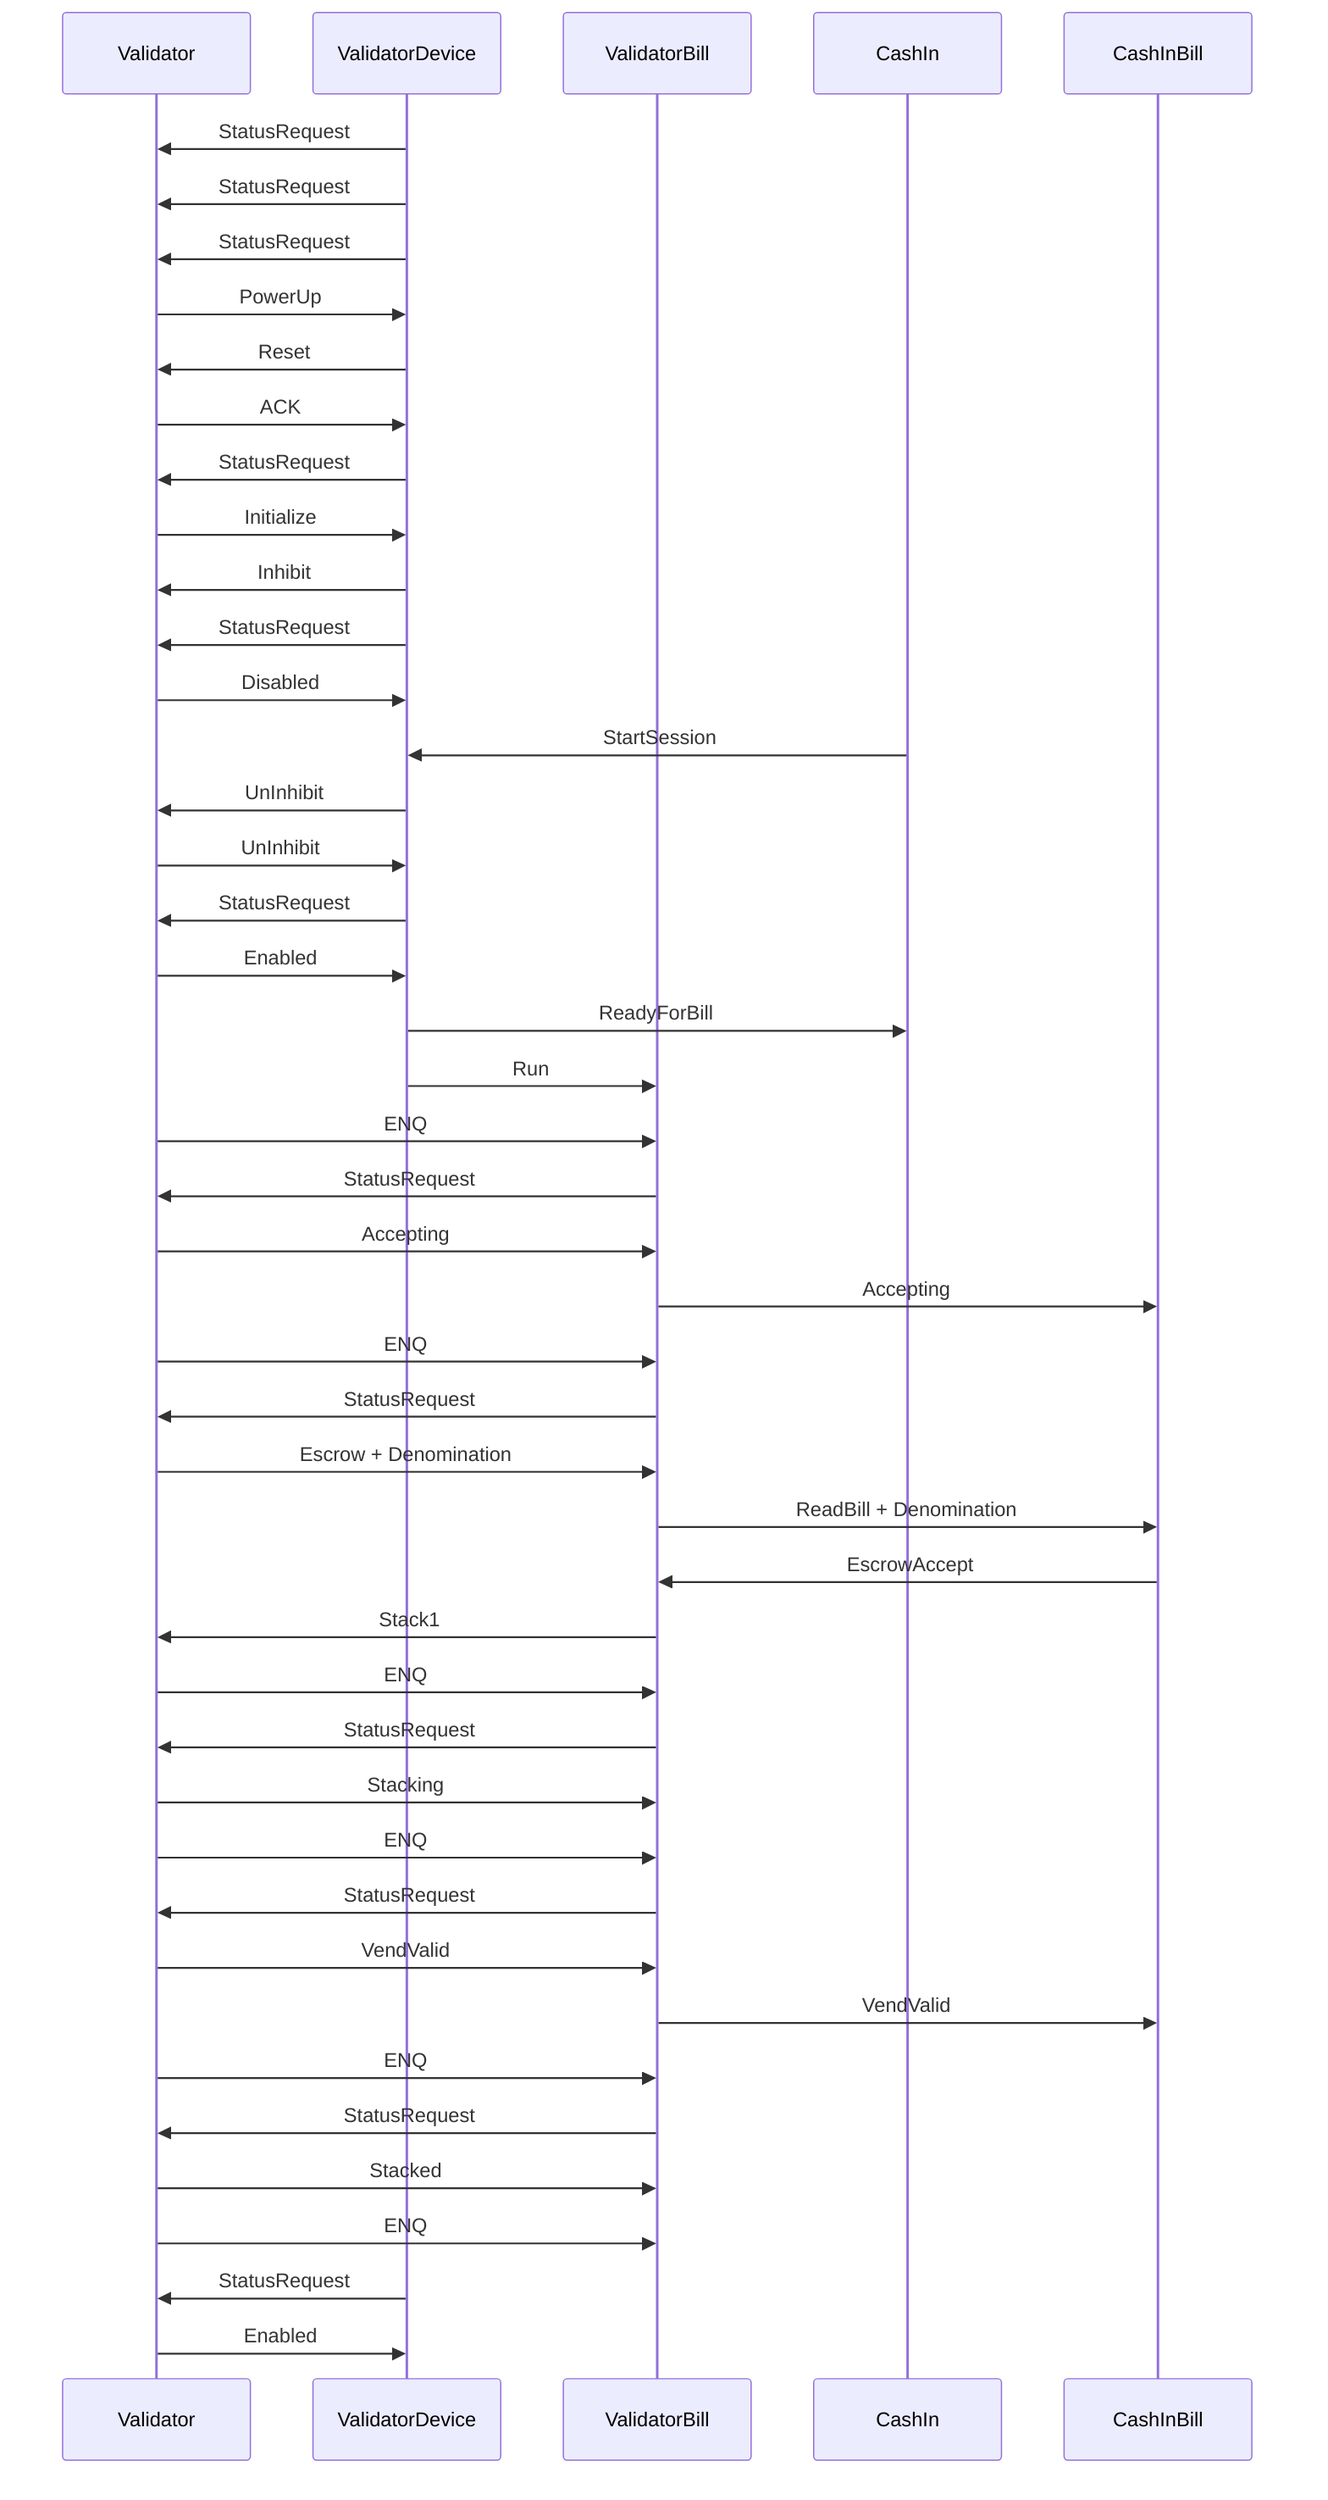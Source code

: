 sequenceDiagram
    participant Validator
    participant ValidatorDevice
    participant ValidatorBill
    participant CashIn
    participant CashInBill

    ValidatorDevice->>Validator: StatusRequest
    ValidatorDevice->>Validator: StatusRequest
    ValidatorDevice->>Validator: StatusRequest
    Validator->>ValidatorDevice: PowerUp
    ValidatorDevice->>Validator: Reset
    Validator->>ValidatorDevice: ACK
    ValidatorDevice->>Validator: StatusRequest
    Validator->>ValidatorDevice: Initialize
    ValidatorDevice->>Validator: Inhibit
    ValidatorDevice->>Validator: StatusRequest
    Validator->>ValidatorDevice: Disabled
    CashIn->>ValidatorDevice: StartSession
    ValidatorDevice->>Validator: UnInhibit
    Validator->>ValidatorDevice: UnInhibit
    ValidatorDevice->>Validator: StatusRequest
    Validator->>ValidatorDevice: Enabled
    ValidatorDevice->>CashIn: ReadyForBill
    ValidatorDevice->>ValidatorBill: Run
    Validator->>ValidatorBill: ENQ
    ValidatorBill->>Validator: StatusRequest
    Validator->>ValidatorBill: Accepting
    ValidatorBill->>CashInBill: Accepting
    Validator->>ValidatorBill: ENQ
    ValidatorBill->>Validator: StatusRequest
    Validator->>ValidatorBill: Escrow + Denomination
    ValidatorBill->>CashInBill: ReadBill + Denomination
    CashInBill->>ValidatorBill: EscrowAccept
    ValidatorBill->>Validator: Stack1
    Validator->>ValidatorBill: ENQ
    ValidatorBill->>Validator: StatusRequest
    Validator->>ValidatorBill: Stacking
    Validator->>ValidatorBill: ENQ
    ValidatorBill->>Validator: StatusRequest
    Validator->>ValidatorBill: VendValid
    ValidatorBill->>CashInBill: VendValid
    Validator->>ValidatorBill: ENQ
    ValidatorBill->>Validator: StatusRequest
    Validator->>ValidatorBill: Stacked
    Validator->>ValidatorBill: ENQ
    ValidatorDevice->>Validator: StatusRequest
    Validator->>ValidatorDevice: Enabled